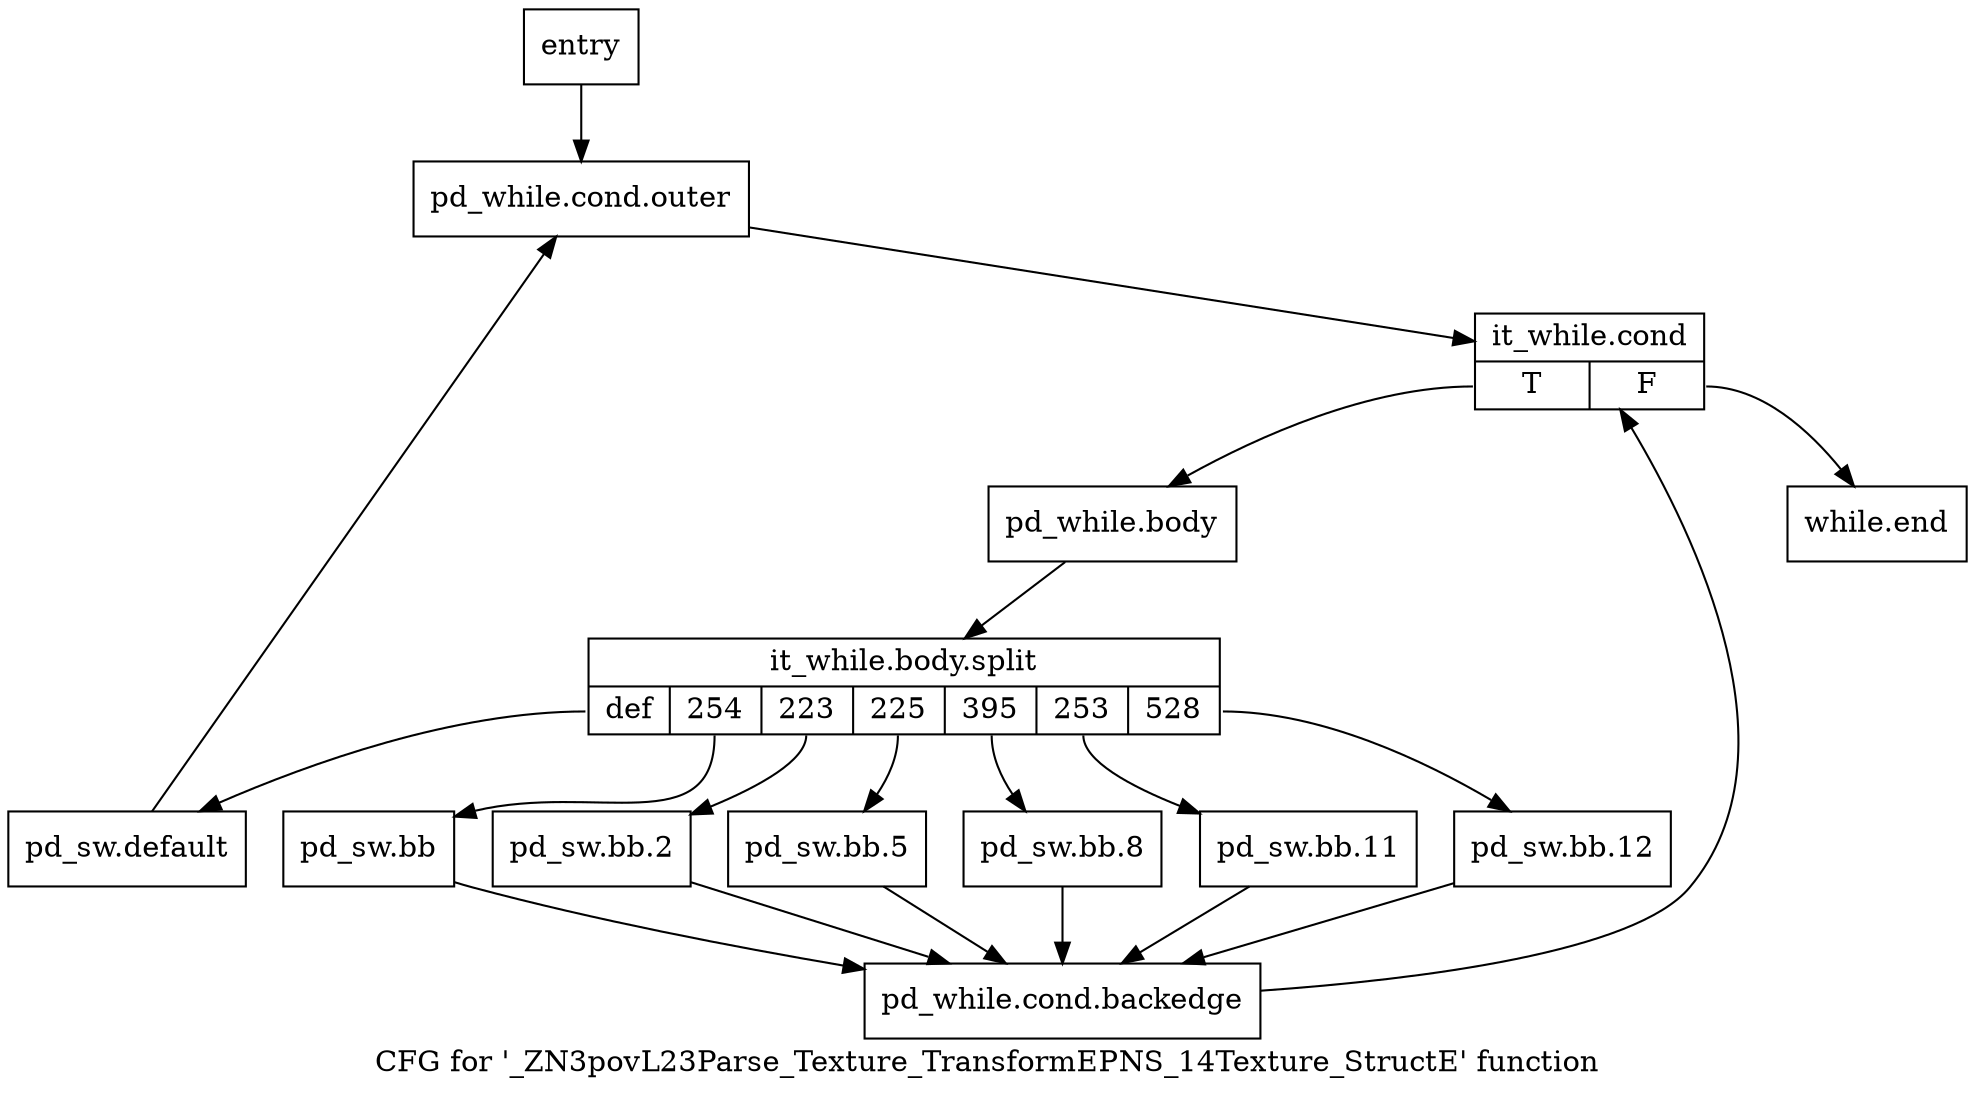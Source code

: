 digraph "CFG for '_ZN3povL23Parse_Texture_TransformEPNS_14Texture_StructE' function" {
	label="CFG for '_ZN3povL23Parse_Texture_TransformEPNS_14Texture_StructE' function";

	Node0x1903760 [shape=record,label="{entry}"];
	Node0x1903760 -> Node0x19037b0;
	Node0x19037b0 [shape=record,label="{pd_while.cond.outer}"];
	Node0x19037b0 -> Node0x1903800;
	Node0x1903800 [shape=record,label="{it_while.cond|{<s0>T|<s1>F}}"];
	Node0x1903800:s0 -> Node0x1903850;
	Node0x1903800:s1 -> Node0x1903b20;
	Node0x1903850 [shape=record,label="{pd_while.body}"];
	Node0x1903850 -> Node0x312fd10;
	Node0x312fd10 [shape=record,label="{it_while.body.split|{<s0>def|<s1>254|<s2>223|<s3>225|<s4>395|<s5>253|<s6>528}}"];
	Node0x312fd10:s0 -> Node0x1903ad0;
	Node0x312fd10:s1 -> Node0x19038a0;
	Node0x312fd10:s2 -> Node0x19038f0;
	Node0x312fd10:s3 -> Node0x1903940;
	Node0x312fd10:s4 -> Node0x1903990;
	Node0x312fd10:s5 -> Node0x19039e0;
	Node0x312fd10:s6 -> Node0x1903a30;
	Node0x19038a0 [shape=record,label="{pd_sw.bb}"];
	Node0x19038a0 -> Node0x1903a80;
	Node0x19038f0 [shape=record,label="{pd_sw.bb.2}"];
	Node0x19038f0 -> Node0x1903a80;
	Node0x1903940 [shape=record,label="{pd_sw.bb.5}"];
	Node0x1903940 -> Node0x1903a80;
	Node0x1903990 [shape=record,label="{pd_sw.bb.8}"];
	Node0x1903990 -> Node0x1903a80;
	Node0x19039e0 [shape=record,label="{pd_sw.bb.11}"];
	Node0x19039e0 -> Node0x1903a80;
	Node0x1903a30 [shape=record,label="{pd_sw.bb.12}"];
	Node0x1903a30 -> Node0x1903a80;
	Node0x1903a80 [shape=record,label="{pd_while.cond.backedge}"];
	Node0x1903a80 -> Node0x1903800;
	Node0x1903ad0 [shape=record,label="{pd_sw.default}"];
	Node0x1903ad0 -> Node0x19037b0;
	Node0x1903b20 [shape=record,label="{while.end}"];
}
